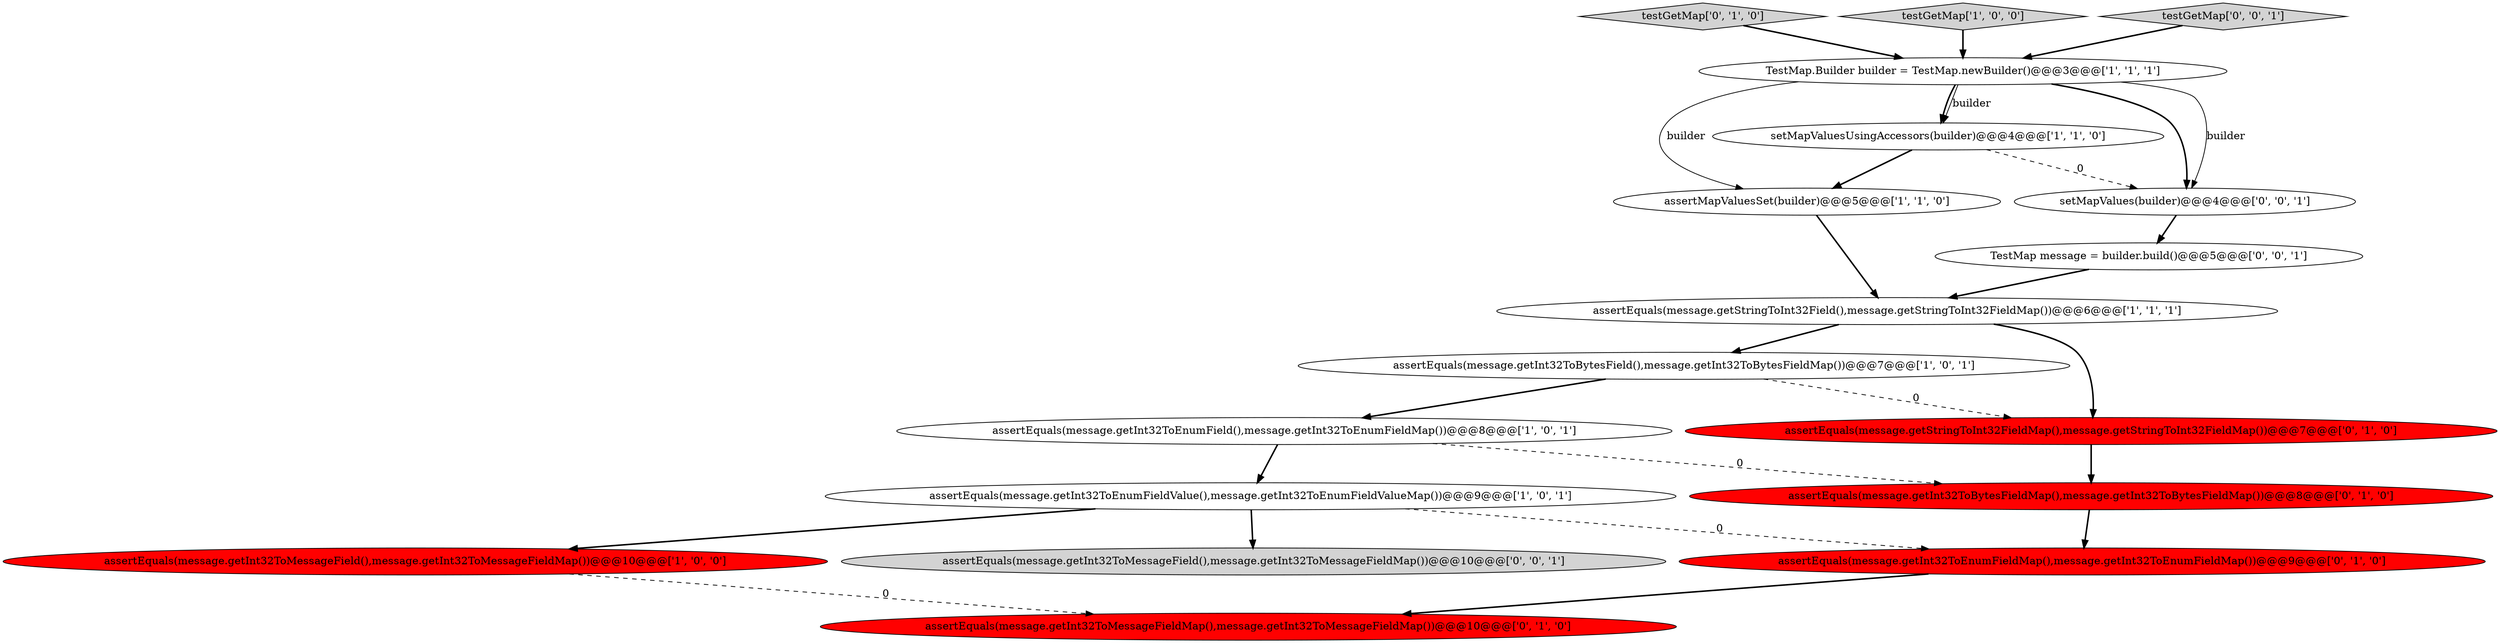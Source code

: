 digraph {
10 [style = filled, label = "testGetMap['0', '1', '0']", fillcolor = lightgray, shape = diamond image = "AAA0AAABBB2BBB"];
11 [style = filled, label = "assertEquals(message.getInt32ToEnumFieldMap(),message.getInt32ToEnumFieldMap())@@@9@@@['0', '1', '0']", fillcolor = red, shape = ellipse image = "AAA1AAABBB2BBB"];
5 [style = filled, label = "assertMapValuesSet(builder)@@@5@@@['1', '1', '0']", fillcolor = white, shape = ellipse image = "AAA0AAABBB1BBB"];
16 [style = filled, label = "assertEquals(message.getInt32ToMessageField(),message.getInt32ToMessageFieldMap())@@@10@@@['0', '0', '1']", fillcolor = lightgray, shape = ellipse image = "AAA0AAABBB3BBB"];
4 [style = filled, label = "assertEquals(message.getInt32ToBytesField(),message.getInt32ToBytesFieldMap())@@@7@@@['1', '0', '1']", fillcolor = white, shape = ellipse image = "AAA0AAABBB1BBB"];
3 [style = filled, label = "assertEquals(message.getStringToInt32Field(),message.getStringToInt32FieldMap())@@@6@@@['1', '1', '1']", fillcolor = white, shape = ellipse image = "AAA0AAABBB1BBB"];
6 [style = filled, label = "testGetMap['1', '0', '0']", fillcolor = lightgray, shape = diamond image = "AAA0AAABBB1BBB"];
8 [style = filled, label = "assertEquals(message.getInt32ToMessageField(),message.getInt32ToMessageFieldMap())@@@10@@@['1', '0', '0']", fillcolor = red, shape = ellipse image = "AAA1AAABBB1BBB"];
13 [style = filled, label = "assertEquals(message.getInt32ToBytesFieldMap(),message.getInt32ToBytesFieldMap())@@@8@@@['0', '1', '0']", fillcolor = red, shape = ellipse image = "AAA1AAABBB2BBB"];
14 [style = filled, label = "TestMap message = builder.build()@@@5@@@['0', '0', '1']", fillcolor = white, shape = ellipse image = "AAA0AAABBB3BBB"];
15 [style = filled, label = "setMapValues(builder)@@@4@@@['0', '0', '1']", fillcolor = white, shape = ellipse image = "AAA0AAABBB3BBB"];
2 [style = filled, label = "setMapValuesUsingAccessors(builder)@@@4@@@['1', '1', '0']", fillcolor = white, shape = ellipse image = "AAA0AAABBB1BBB"];
7 [style = filled, label = "assertEquals(message.getInt32ToEnumField(),message.getInt32ToEnumFieldMap())@@@8@@@['1', '0', '1']", fillcolor = white, shape = ellipse image = "AAA0AAABBB1BBB"];
1 [style = filled, label = "assertEquals(message.getInt32ToEnumFieldValue(),message.getInt32ToEnumFieldValueMap())@@@9@@@['1', '0', '1']", fillcolor = white, shape = ellipse image = "AAA0AAABBB1BBB"];
17 [style = filled, label = "testGetMap['0', '0', '1']", fillcolor = lightgray, shape = diamond image = "AAA0AAABBB3BBB"];
9 [style = filled, label = "assertEquals(message.getStringToInt32FieldMap(),message.getStringToInt32FieldMap())@@@7@@@['0', '1', '0']", fillcolor = red, shape = ellipse image = "AAA1AAABBB2BBB"];
0 [style = filled, label = "TestMap.Builder builder = TestMap.newBuilder()@@@3@@@['1', '1', '1']", fillcolor = white, shape = ellipse image = "AAA0AAABBB1BBB"];
12 [style = filled, label = "assertEquals(message.getInt32ToMessageFieldMap(),message.getInt32ToMessageFieldMap())@@@10@@@['0', '1', '0']", fillcolor = red, shape = ellipse image = "AAA1AAABBB2BBB"];
5->3 [style = bold, label=""];
14->3 [style = bold, label=""];
7->1 [style = bold, label=""];
1->8 [style = bold, label=""];
15->14 [style = bold, label=""];
0->2 [style = solid, label="builder"];
0->15 [style = solid, label="builder"];
0->2 [style = bold, label=""];
0->5 [style = solid, label="builder"];
8->12 [style = dashed, label="0"];
11->12 [style = bold, label=""];
6->0 [style = bold, label=""];
3->4 [style = bold, label=""];
13->11 [style = bold, label=""];
0->15 [style = bold, label=""];
4->7 [style = bold, label=""];
2->15 [style = dashed, label="0"];
3->9 [style = bold, label=""];
4->9 [style = dashed, label="0"];
17->0 [style = bold, label=""];
1->16 [style = bold, label=""];
1->11 [style = dashed, label="0"];
10->0 [style = bold, label=""];
7->13 [style = dashed, label="0"];
2->5 [style = bold, label=""];
9->13 [style = bold, label=""];
}
